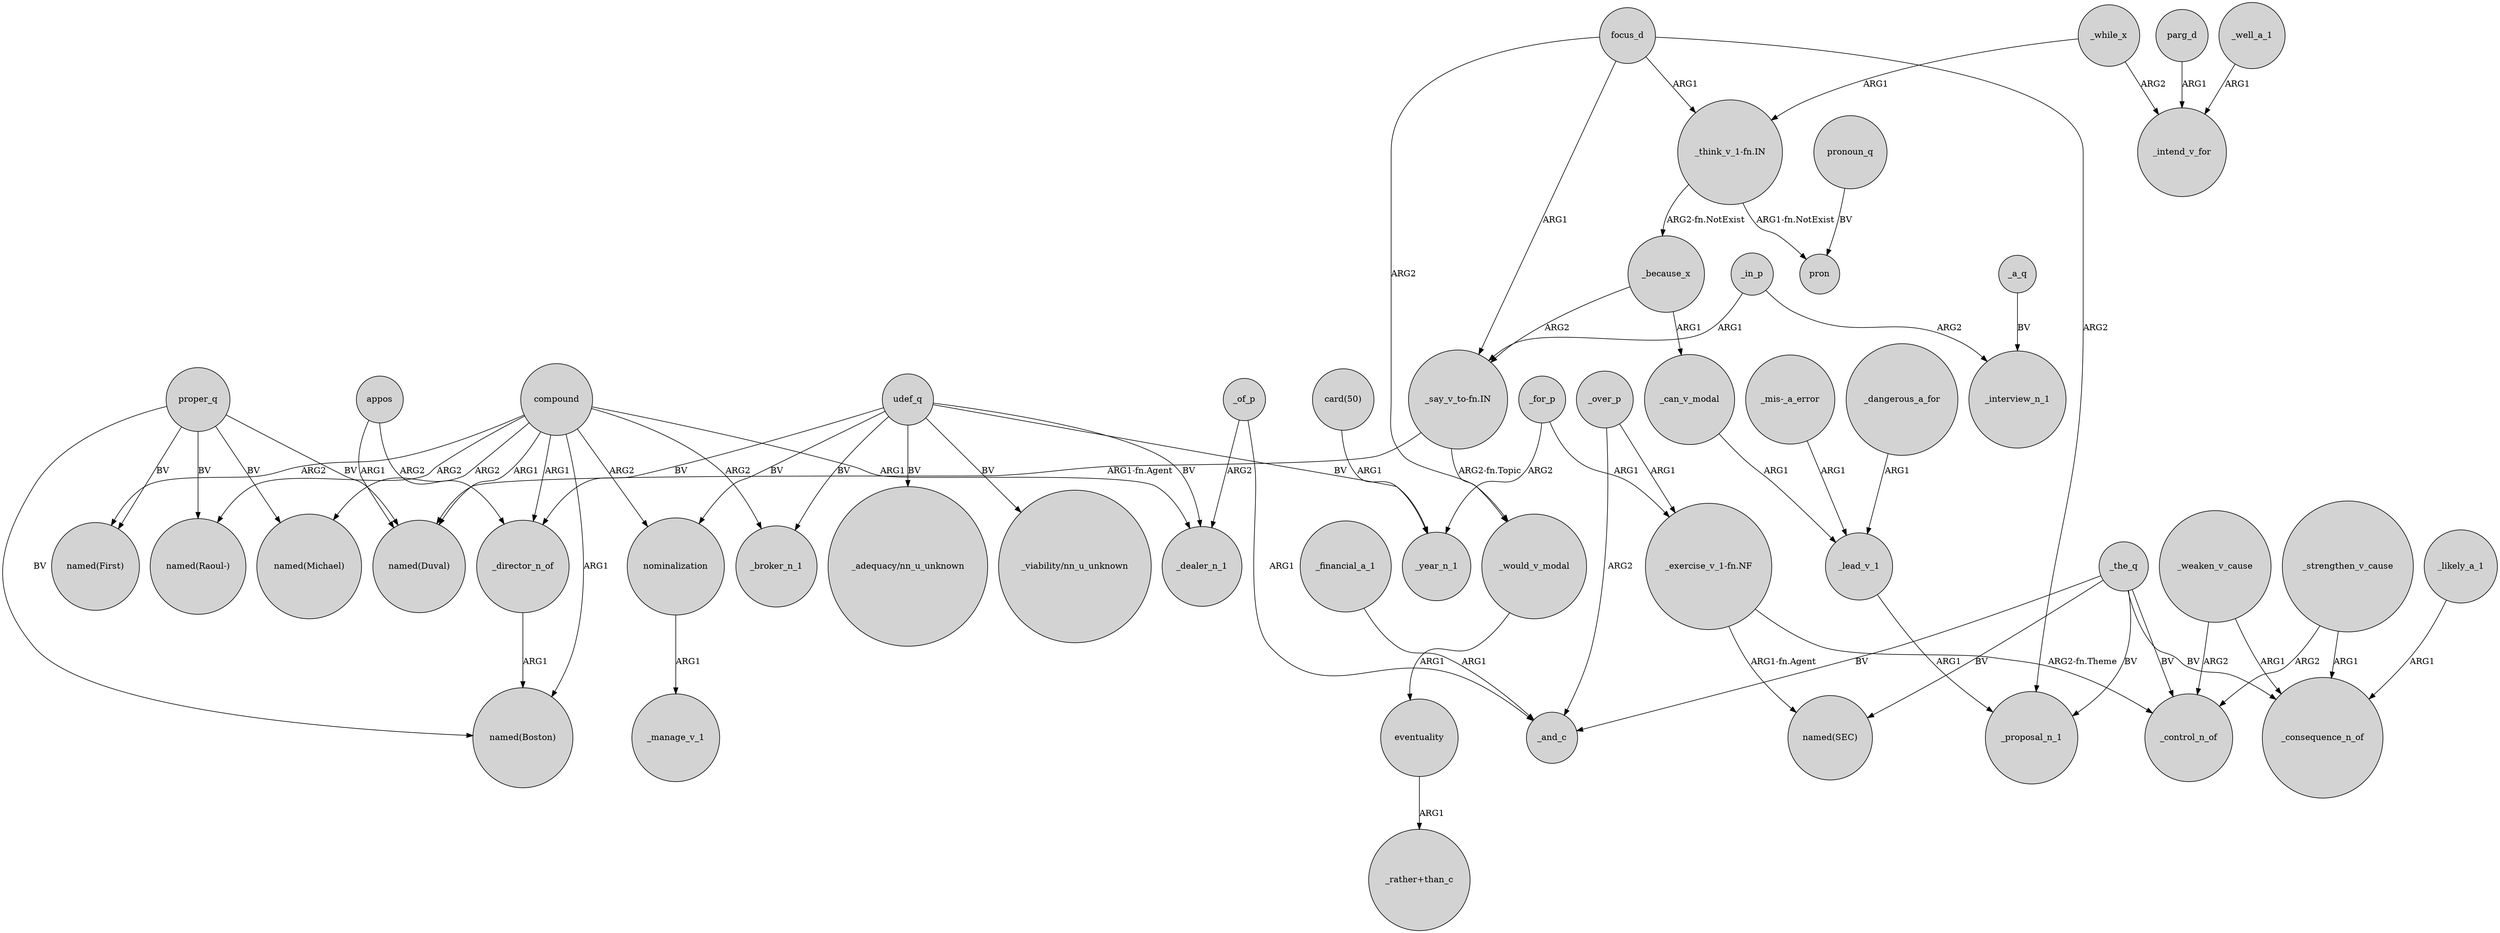 digraph {
	node [shape=circle style=filled]
	"_say_v_to-fn.IN" -> "named(Duval)" [label="ARG1-fn.Agent"]
	"_say_v_to-fn.IN" -> _would_v_modal [label="ARG2-fn.Topic"]
	_the_q -> _and_c [label=BV]
	appos -> "named(Duval)" [label=ARG1]
	focus_d -> _would_v_modal [label=ARG2]
	_in_p -> _interview_n_1 [label=ARG2]
	_the_q -> _proposal_n_1 [label=BV]
	proper_q -> "named(Boston)" [label=BV]
	_while_x -> _intend_v_for [label=ARG2]
	_for_p -> _year_n_1 [label=ARG2]
	_in_p -> "_say_v_to-fn.IN" [label=ARG1]
	"_think_v_1-fn.IN" -> pron [label="ARG1-fn.NotExist"]
	_strengthen_v_cause -> _control_n_of [label=ARG2]
	_financial_a_1 -> _and_c [label=ARG1]
	proper_q -> "named(Duval)" [label=BV]
	_the_q -> _control_n_of [label=BV]
	_well_a_1 -> _intend_v_for [label=ARG1]
	_a_q -> _interview_n_1 [label=BV]
	"_exercise_v_1-fn.NF" -> "named(SEC)" [label="ARG1-fn.Agent"]
	proper_q -> "named(First)" [label=BV]
	_weaken_v_cause -> _consequence_n_of [label=ARG1]
	"_think_v_1-fn.IN" -> _because_x [label="ARG2-fn.NotExist"]
	_likely_a_1 -> _consequence_n_of [label=ARG1]
	"_exercise_v_1-fn.NF" -> _control_n_of [label="ARG2-fn.Theme"]
	_can_v_modal -> _lead_v_1 [label=ARG1]
	compound -> _dealer_n_1 [label=ARG1]
	focus_d -> "_think_v_1-fn.IN" [label=ARG1]
	proper_q -> "named(Raoul-)" [label=BV]
	compound -> nominalization [label=ARG2]
	compound -> "named(First)" [label=ARG2]
	udef_q -> _director_n_of [label=BV]
	compound -> "named(Duval)" [label=ARG1]
	focus_d -> _proposal_n_1 [label=ARG2]
	eventuality -> "_rather+than_c" [label=ARG1]
	proper_q -> "named(Michael)" [label=BV]
	compound -> "named(Boston)" [label=ARG1]
	pronoun_q -> pron [label=BV]
	"_mis-_a_error" -> _lead_v_1 [label=ARG1]
	_weaken_v_cause -> _control_n_of [label=ARG2]
	"card(50)" -> _year_n_1 [label=ARG1]
	udef_q -> "_adequacy/nn_u_unknown" [label=BV]
	udef_q -> "_viability/nn_u_unknown" [label=BV]
	_for_p -> "_exercise_v_1-fn.NF" [label=ARG1]
	_of_p -> _and_c [label=ARG1]
	_lead_v_1 -> _proposal_n_1 [label=ARG1]
	compound -> "named(Raoul-)" [label=ARG2]
	udef_q -> nominalization [label=BV]
	_strengthen_v_cause -> _consequence_n_of [label=ARG1]
	compound -> _broker_n_1 [label=ARG2]
	_while_x -> "_think_v_1-fn.IN" [label=ARG1]
	udef_q -> _year_n_1 [label=BV]
	_over_p -> "_exercise_v_1-fn.NF" [label=ARG1]
	_over_p -> _and_c [label=ARG2]
	udef_q -> _dealer_n_1 [label=BV]
	_because_x -> _can_v_modal [label=ARG1]
	_because_x -> "_say_v_to-fn.IN" [label=ARG2]
	_the_q -> _consequence_n_of [label=BV]
	_of_p -> _dealer_n_1 [label=ARG2]
	udef_q -> _broker_n_1 [label=BV]
	compound -> _director_n_of [label=ARG1]
	parg_d -> _intend_v_for [label=ARG1]
	appos -> _director_n_of [label=ARG2]
	compound -> "named(Michael)" [label=ARG2]
	_dangerous_a_for -> _lead_v_1 [label=ARG1]
	_the_q -> "named(SEC)" [label=BV]
	_would_v_modal -> eventuality [label=ARG1]
	nominalization -> _manage_v_1 [label=ARG1]
	focus_d -> "_say_v_to-fn.IN" [label=ARG1]
	_director_n_of -> "named(Boston)" [label=ARG1]
}
